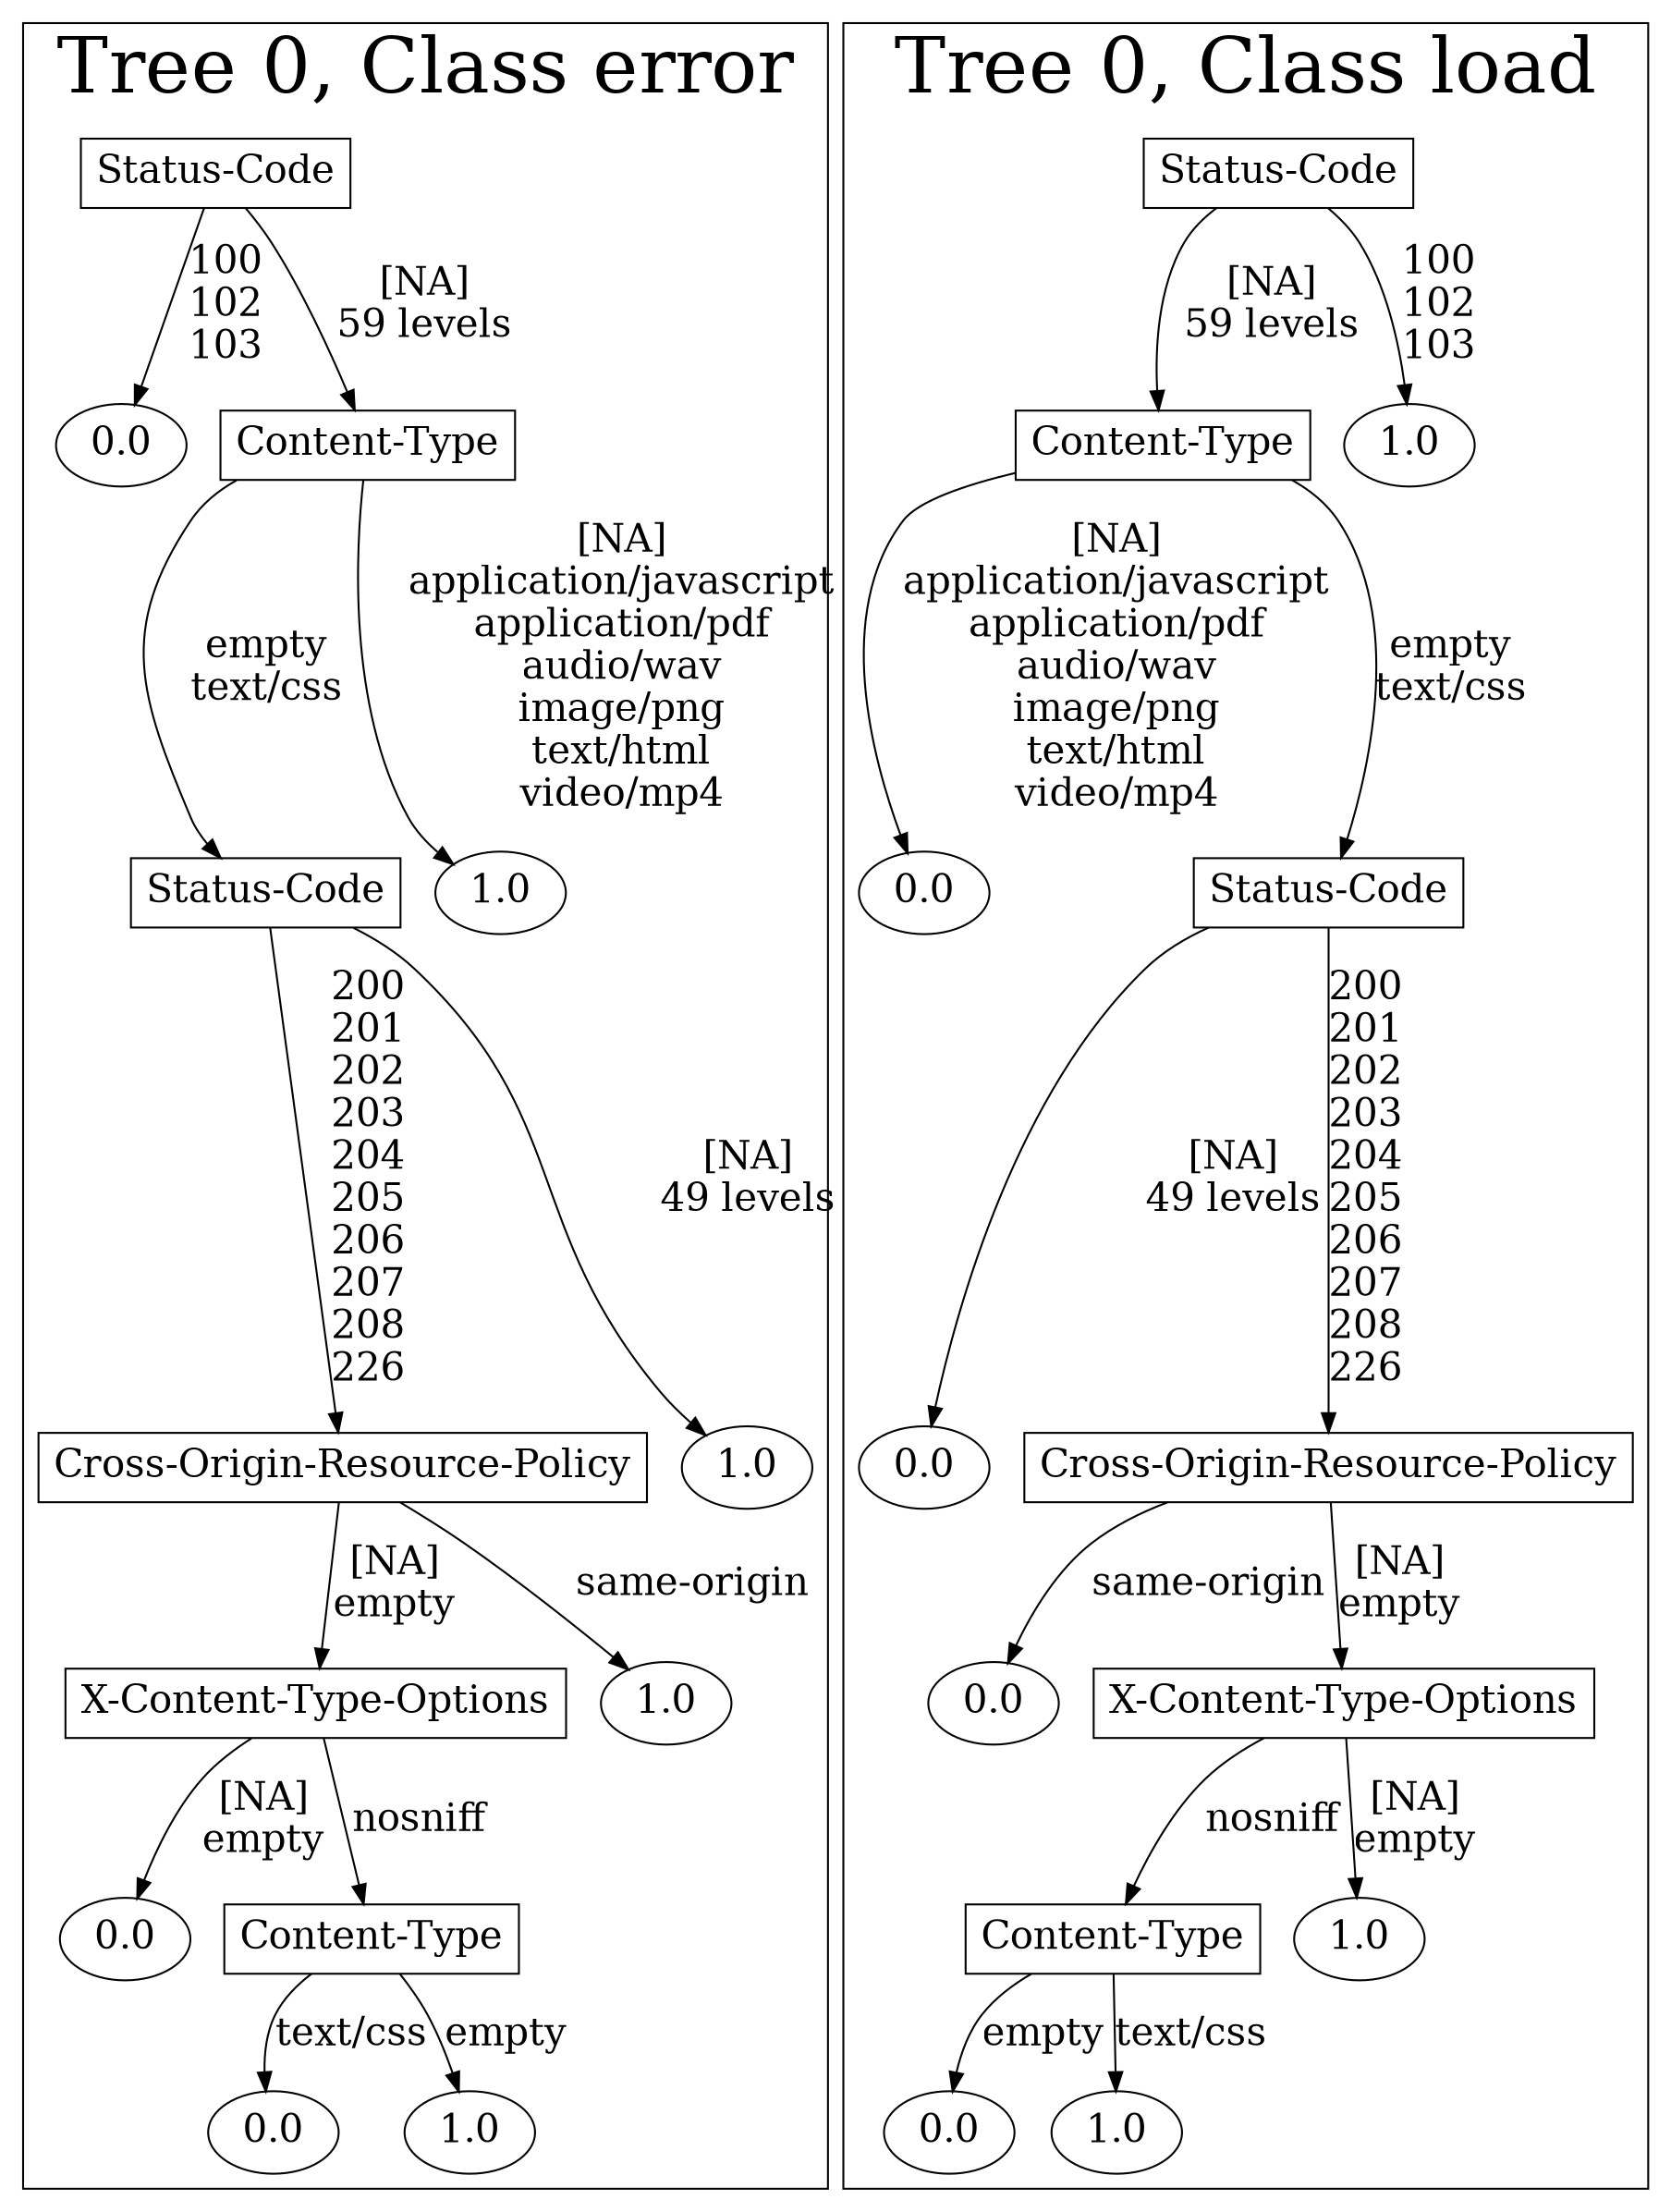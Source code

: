 /*
Generated by:
    http://https://github.com/h2oai/h2o-3/tree/master/h2o-genmodel/src/main/java/hex/genmodel/tools/PrintMojo.java
*/

/*
On a mac:

$ brew install graphviz
$ dot -Tpng file.gv -o file.png
$ open file.png
*/

digraph G {

subgraph cluster_0 {
/* Nodes */

/* Level 0 */
{
"SG_0_Node_0" [shape=box, fontsize=20, label="Status-Code"]
}

/* Level 1 */
{
"SG_0_Node_6" [fontsize=20, label="0.0"]
"SG_0_Node_1" [shape=box, fontsize=20, label="Content-Type"]
}

/* Level 2 */
{
"SG_0_Node_2" [shape=box, fontsize=20, label="Status-Code"]
"SG_0_Node_7" [fontsize=20, label="1.0"]
}

/* Level 3 */
{
"SG_0_Node_3" [shape=box, fontsize=20, label="Cross-Origin-Resource-Policy"]
"SG_0_Node_8" [fontsize=20, label="1.0"]
}

/* Level 4 */
{
"SG_0_Node_4" [shape=box, fontsize=20, label="X-Content-Type-Options"]
"SG_0_Node_9" [fontsize=20, label="1.0"]
}

/* Level 5 */
{
"SG_0_Node_10" [fontsize=20, label="0.0"]
"SG_0_Node_5" [shape=box, fontsize=20, label="Content-Type"]
}

/* Level 6 */
{
"SG_0_Node_11" [fontsize=20, label="0.0"]
"SG_0_Node_12" [fontsize=20, label="1.0"]
}

/* Edges */
"SG_0_Node_0" -> "SG_0_Node_6" [fontsize=20, label="100
102
103
"]
"SG_0_Node_0" -> "SG_0_Node_1" [fontsize=20, label="[NA]
59 levels
"]
"SG_0_Node_1" -> "SG_0_Node_2" [fontsize=20, label="empty
text/css
"]
"SG_0_Node_1" -> "SG_0_Node_7" [fontsize=20, label="[NA]
application/javascript
application/pdf
audio/wav
image/png
text/html
video/mp4
"]
"SG_0_Node_2" -> "SG_0_Node_3" [fontsize=20, label="200
201
202
203
204
205
206
207
208
226
"]
"SG_0_Node_2" -> "SG_0_Node_8" [fontsize=20, label="[NA]
49 levels
"]
"SG_0_Node_3" -> "SG_0_Node_4" [fontsize=20, label="[NA]
empty
"]
"SG_0_Node_3" -> "SG_0_Node_9" [fontsize=20, label="same-origin
"]
"SG_0_Node_4" -> "SG_0_Node_10" [fontsize=20, label="[NA]
empty
"]
"SG_0_Node_4" -> "SG_0_Node_5" [fontsize=20, label="nosniff
"]
"SG_0_Node_5" -> "SG_0_Node_11" [fontsize=20, label="text/css
"]
"SG_0_Node_5" -> "SG_0_Node_12" [fontsize=20, label="empty
"]

fontsize=40
label="Tree 0, Class error"
}

subgraph cluster_1 {
/* Nodes */

/* Level 0 */
{
"SG_1_Node_0" [shape=box, fontsize=20, label="Status-Code"]
}

/* Level 1 */
{
"SG_1_Node_1" [shape=box, fontsize=20, label="Content-Type"]
"SG_1_Node_6" [fontsize=20, label="1.0"]
}

/* Level 2 */
{
"SG_1_Node_7" [fontsize=20, label="0.0"]
"SG_1_Node_2" [shape=box, fontsize=20, label="Status-Code"]
}

/* Level 3 */
{
"SG_1_Node_8" [fontsize=20, label="0.0"]
"SG_1_Node_3" [shape=box, fontsize=20, label="Cross-Origin-Resource-Policy"]
}

/* Level 4 */
{
"SG_1_Node_9" [fontsize=20, label="0.0"]
"SG_1_Node_4" [shape=box, fontsize=20, label="X-Content-Type-Options"]
}

/* Level 5 */
{
"SG_1_Node_5" [shape=box, fontsize=20, label="Content-Type"]
"SG_1_Node_10" [fontsize=20, label="1.0"]
}

/* Level 6 */
{
"SG_1_Node_11" [fontsize=20, label="0.0"]
"SG_1_Node_12" [fontsize=20, label="1.0"]
}

/* Edges */
"SG_1_Node_0" -> "SG_1_Node_1" [fontsize=20, label="[NA]
59 levels
"]
"SG_1_Node_0" -> "SG_1_Node_6" [fontsize=20, label="100
102
103
"]
"SG_1_Node_1" -> "SG_1_Node_7" [fontsize=20, label="[NA]
application/javascript
application/pdf
audio/wav
image/png
text/html
video/mp4
"]
"SG_1_Node_1" -> "SG_1_Node_2" [fontsize=20, label="empty
text/css
"]
"SG_1_Node_2" -> "SG_1_Node_8" [fontsize=20, label="[NA]
49 levels
"]
"SG_1_Node_2" -> "SG_1_Node_3" [fontsize=20, label="200
201
202
203
204
205
206
207
208
226
"]
"SG_1_Node_3" -> "SG_1_Node_9" [fontsize=20, label="same-origin
"]
"SG_1_Node_3" -> "SG_1_Node_4" [fontsize=20, label="[NA]
empty
"]
"SG_1_Node_4" -> "SG_1_Node_5" [fontsize=20, label="nosniff
"]
"SG_1_Node_4" -> "SG_1_Node_10" [fontsize=20, label="[NA]
empty
"]
"SG_1_Node_5" -> "SG_1_Node_11" [fontsize=20, label="empty
"]
"SG_1_Node_5" -> "SG_1_Node_12" [fontsize=20, label="text/css
"]

fontsize=40
label="Tree 0, Class load"
}

}

